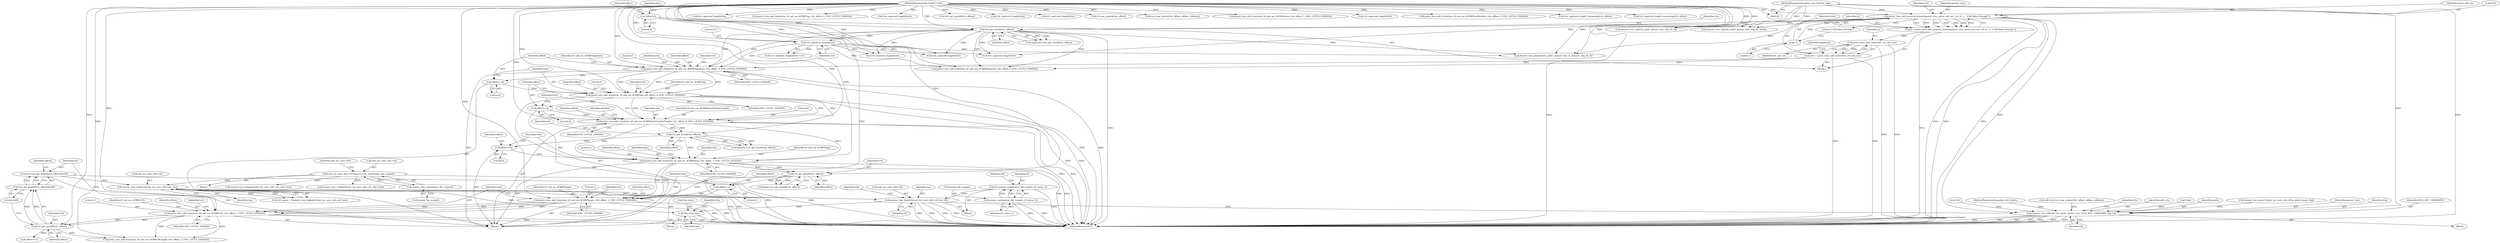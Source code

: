 digraph "0_wireshark_2cb5985bf47bdc8bea78d28483ed224abdd33dc6_1@pointer" {
"1000358" [label="(Call,wmem_tree_insert32(usb_ms_conv_info->itl, lun, itl))"];
"1000334" [label="(Call,wmem_tree_lookup32(usb_ms_conv_info->itl, lun))"];
"1000168" [label="(Call,usb_ms_conv_info->itl=wmem_tree_new(wmem_file_scope()))"];
"1000172" [label="(Call,wmem_tree_new(wmem_file_scope()))"];
"1000320" [label="(Call,lun=tvb_get_guint8(tvb, offset)&0x0f)"];
"1000322" [label="(Call,tvb_get_guint8(tvb, offset)&0x0f)"];
"1000323" [label="(Call,tvb_get_guint8(tvb, offset))"];
"1000313" [label="(Call,proto_tree_add_item(tree, hf_usb_ms_dCBWLUN, tvb, offset, 1, ENC_LITTLE_ENDIAN))"];
"1000306" [label="(Call,proto_tree_add_item(tree, hf_usb_ms_dCBWTarget, tvb, offset, 1, ENC_LITTLE_ENDIAN))"];
"1000291" [label="(Call,proto_tree_add_item(tree, hf_usb_ms_dCBWFlags, tvb, offset, 1, ENC_LITTLE_ENDIAN))"];
"1000276" [label="(Call,proto_tree_add_item(tree, hf_usb_ms_dCBWDataTransferLength, tvb, offset, 4, ENC_LITTLE_ENDIAN))"];
"1000266" [label="(Call,proto_tree_add_item(tree, hf_usb_ms_dCBWTag, tvb, offset, 4, ENC_LITTLE_ENDIAN))"];
"1000256" [label="(Call,proto_tree_add_item(tree, hf_usb_ms_dCBWSignature, tvb, offset, 4, ENC_LITTLE_ENDIAN))"];
"1000228" [label="(Call,tree = proto_item_add_subtree(ti, ett_usb_ms))"];
"1000230" [label="(Call,proto_item_add_subtree(ti, ett_usb_ms))"];
"1000218" [label="(Call,ti = proto_tree_add_protocol_format(parent_tree, proto_usb_ms, tvb, 0, -1, \"USB Mass Storage\"))"];
"1000220" [label="(Call,proto_tree_add_protocol_format(parent_tree, proto_usb_ms, tvb, 0, -1, \"USB Mass Storage\"))"];
"1000123" [label="(MethodParameterIn,proto_tree *parent_tree)"];
"1000121" [label="(MethodParameterIn,tvbuff_t *tvb)"];
"1000225" [label="(Call,-1)"];
"1000235" [label="(Call,tvb_get_letohl(tvb, offset))"];
"1000135" [label="(Call,offset=0)"];
"1000246" [label="(Call,tvb_reported_length(tvb))"];
"1000263" [label="(Call,offset+=4)"];
"1000273" [label="(Call,offset+=4)"];
"1000285" [label="(Call,tvb_get_letohl(tvb, offset))"];
"1000288" [label="(Call,offset+=4)"];
"1000300" [label="(Call,tvb_get_guint8(tvb, offset))"];
"1000303" [label="(Call,offset+=1)"];
"1000343" [label="(Call,itl=wmem_new(wmem_file_scope(), itl_nexus_t))"];
"1000345" [label="(Call,wmem_new(wmem_file_scope(), itl_nexus_t))"];
"1000384" [label="(Call,itlq->lun=lun)"];
"1000513" [label="(Call,dissect_scsi_cdb(cdb_tvb, pinfo, parent_tree, SCSI_DEV_UNKNOWN, itlq, itl))"];
"1000471" [label="(Call,proto_tree_add_item(tree, hf_usb_ms_dCBWCBLength, tvb, offset, 1, ENC_LITTLE_ENDIAN))"];
"1000312" [label="(Identifier,ENC_LITTLE_ENDIAN)"];
"1000246" [label="(Call,tvb_reported_length(tvb))"];
"1000248" [label="(Literal,31)"];
"1000292" [label="(Identifier,tree)"];
"1000296" [label="(Literal,1)"];
"1000232" [label="(Identifier,ett_usb_ms)"];
"1000681" [label="(Call,dissect_scsi_payload(tvb, pinfo, parent_tree, is_request, itlq, itl, 0))"];
"1000517" [label="(Identifier,SCSI_DEV_UNKNOWN)"];
"1000332" [label="(Call,(itl_nexus_t *)wmem_tree_lookup32(usb_ms_conv_info->itl, lun))"];
"1000257" [label="(Identifier,tree)"];
"1000298" [label="(Call,flags=tvb_get_guint8(tvb, offset))"];
"1000334" [label="(Call,wmem_tree_lookup32(usb_ms_conv_info->itl, lun))"];
"1000313" [label="(Call,proto_tree_add_item(tree, hf_usb_ms_dCBWLUN, tvb, offset, 1, ENC_LITTLE_ENDIAN))"];
"1000358" [label="(Call,wmem_tree_insert32(usb_ms_conv_info->itl, lun, itl))"];
"1000262" [label="(Identifier,ENC_LITTLE_ENDIAN)"];
"1000690" [label="(Call,tvb_captured_length(tvb))"];
"1000692" [label="(MethodReturn,RET)"];
"1000280" [label="(Identifier,offset)"];
"1000340" [label="(Call,!itl)"];
"1000309" [label="(Identifier,tvb)"];
"1000363" [label="(Identifier,itl)"];
"1000282" [label="(Identifier,ENC_LITTLE_ENDIAN)"];
"1000245" [label="(Call,tvb_reported_length(tvb)==31)"];
"1000263" [label="(Call,offset+=4)"];
"1000224" [label="(Literal,0)"];
"1000271" [label="(Literal,4)"];
"1000122" [label="(MethodParameterIn,packet_info *pinfo)"];
"1000547" [label="(Call,proto_tree_add_item(tree, hf_usb_ms_dCBWTag, tvb, offset, 4, ENC_LITTLE_ENDIAN))"];
"1000276" [label="(Call,proto_tree_add_item(tree, hf_usb_ms_dCBWDataTransferLength, tvb, offset, 4, ENC_LITTLE_ENDIAN))"];
"1000269" [label="(Identifier,tvb)"];
"1000620" [label="(Call,tvb_captured_length(tvb))"];
"1000268" [label="(Identifier,hf_usb_ms_dCBWTag)"];
"1000295" [label="(Identifier,offset)"];
"1000326" [label="(Literal,0x0f)"];
"1000136" [label="(Identifier,offset)"];
"1000284" [label="(Identifier,datalen)"];
"1000576" [label="(Call,tvb_get_guint8(tvb, offset))"];
"1000335" [label="(Call,usb_ms_conv_info->itl)"];
"1000595" [label="(Call,tvb_captured_length(tvb))"];
"1000176" [label="(Identifier,usb_ms_conv_info)"];
"1000344" [label="(Identifier,itl)"];
"1000342" [label="(Block,)"];
"1000223" [label="(Identifier,tvb)"];
"1000643" [label="(Call,tvb_captured_length(tvb))"];
"1000300" [label="(Call,tvb_get_guint8(tvb, offset))"];
"1000291" [label="(Call,proto_tree_add_item(tree, hf_usb_ms_dCBWFlags, tvb, offset, 1, ENC_LITTLE_ENDIAN))"];
"1000635" [label="(Call,dissect_scsi_rsp(tvb, pinfo, parent_tree, itlq, itl, 0x02))"];
"1000506" [label="(Call,cdb_tvb=tvb_new_subset(tvb, offset, cdblen, cdbrlen))"];
"1000225" [label="(Call,-1)"];
"1000359" [label="(Call,usb_ms_conv_info->itl)"];
"1000362" [label="(Identifier,lun)"];
"1000277" [label="(Identifier,tree)"];
"1000260" [label="(Identifier,offset)"];
"1000235" [label="(Call,tvb_get_letohl(tvb, offset))"];
"1000481" [label="(Call,tvb_get_guint8(tvb, offset))"];
"1000532" [label="(Call,tvb_reported_length(tvb))"];
"1000508" [label="(Call,tvb_new_subset(tvb, offset, cdblen, cdbrlen))"];
"1000287" [label="(Identifier,offset)"];
"1000125" [label="(Block,)"];
"1000305" [label="(Literal,1)"];
"1000519" [label="(Identifier,itl)"];
"1000237" [label="(Identifier,offset)"];
"1000279" [label="(Identifier,tvb)"];
"1000221" [label="(Identifier,parent_tree)"];
"1000567" [label="(Call,proto_tree_add_item(tree, hf_usb_ms_dCSWStatus, tvb, offset, 1, ENC_LITTLE_ENDIAN))"];
"1000135" [label="(Call,offset=0)"];
"1000522" [label="(Identifier,tvb)"];
"1000273" [label="(Call,offset+=4)"];
"1000230" [label="(Call,proto_item_add_subtree(ti, ett_usb_ms))"];
"1000346" [label="(Call,wmem_file_scope())"];
"1000608" [label="(Call,wmem_tree_lookup32(usb_ms_conv_info->itl, itlq->lun))"];
"1000307" [label="(Identifier,tree)"];
"1000310" [label="(Identifier,offset)"];
"1000537" [label="(Call,proto_tree_add_item(tree, hf_usb_ms_dCSWSignature, tvb, offset, 4, ENC_LITTLE_ENDIAN))"];
"1000220" [label="(Call,proto_tree_add_protocol_format(parent_tree, proto_usb_ms, tvb, 0, -1, \"USB Mass Storage\"))"];
"1000249" [label="(Block,)"];
"1000388" [label="(Identifier,lun)"];
"1000303" [label="(Call,offset+=1)"];
"1000289" [label="(Identifier,offset)"];
"1000320" [label="(Call,lun=tvb_get_guint8(tvb, offset)&0x0f)"];
"1000299" [label="(Identifier,flags)"];
"1000302" [label="(Identifier,offset)"];
"1000626" [label="(Call,dissect_scsi_rsp(tvb, pinfo, parent_tree, itlq, itl, 0))"];
"1000226" [label="(Literal,1)"];
"1000236" [label="(Identifier,tvb)"];
"1000290" [label="(Literal,4)"];
"1000286" [label="(Identifier,tvb)"];
"1000267" [label="(Identifier,tree)"];
"1000385" [label="(Call,itlq->lun)"];
"1000391" [label="(Identifier,itlq)"];
"1000521" [label="(Call,tvb_captured_length(tvb))"];
"1000270" [label="(Identifier,offset)"];
"1000218" [label="(Call,ti = proto_tree_add_protocol_format(parent_tree, proto_usb_ms, tvb, 0, -1, \"USB Mass Storage\"))"];
"1000173" [label="(Call,wmem_file_scope())"];
"1000384" [label="(Call,itlq->lun=lun)"];
"1000328" [label="(Identifier,offset)"];
"1000123" [label="(MethodParameterIn,proto_tree *parent_tree)"];
"1000557" [label="(Call,proto_tree_add_item(tree, hf_usb_ms_dCSWDataResidue, tvb, offset, 4, ENC_LITTLE_ENDIAN))"];
"1000219" [label="(Identifier,ti)"];
"1000316" [label="(Identifier,tvb)"];
"1000661" [label="(Call,tvb_captured_length(tvb))"];
"1000137" [label="(Literal,0)"];
"1000505" [label="(Block,)"];
"1000297" [label="(Identifier,ENC_LITTLE_ENDIAN)"];
"1000347" [label="(Identifier,itl_nexus_t)"];
"1000285" [label="(Call,tvb_get_letohl(tvb, offset))"];
"1000229" [label="(Identifier,tree)"];
"1000222" [label="(Identifier,proto_usb_ms)"];
"1000301" [label="(Identifier,tvb)"];
"1000315" [label="(Identifier,hf_usb_ms_dCBWLUN)"];
"1000256" [label="(Call,proto_tree_add_item(tree, hf_usb_ms_dCBWSignature, tvb, offset, 4, ENC_LITTLE_ENDIAN))"];
"1000231" [label="(Identifier,ti)"];
"1000234" [label="(Identifier,signature)"];
"1000345" [label="(Call,wmem_new(wmem_file_scope(), itl_nexus_t))"];
"1000350" [label="(Identifier,itl)"];
"1000306" [label="(Call,proto_tree_add_item(tree, hf_usb_ms_dCBWTarget, tvb, offset, 1, ENC_LITTLE_ENDIAN))"];
"1000514" [label="(Identifier,cdb_tvb)"];
"1000259" [label="(Identifier,tvb)"];
"1000317" [label="(Identifier,offset)"];
"1000321" [label="(Identifier,lun)"];
"1000121" [label="(MethodParameterIn,tvbuff_t *tvb)"];
"1000376" [label="(Call,!itlq)"];
"1000365" [label="(Identifier,itlq)"];
"1000343" [label="(Call,itl=wmem_new(wmem_file_scope(), itl_nexus_t))"];
"1000494" [label="(Call,tvb_captured_length_remaining(tvb, offset))"];
"1000378" [label="(Block,)"];
"1000275" [label="(Literal,4)"];
"1000169" [label="(Call,usb_ms_conv_info->itl)"];
"1000283" [label="(Call,datalen=tvb_get_letohl(tvb, offset))"];
"1000264" [label="(Identifier,offset)"];
"1000515" [label="(Identifier,pinfo)"];
"1000327" [label="(Call,offset+=1)"];
"1000513" [label="(Call,dissect_scsi_cdb(cdb_tvb, pinfo, parent_tree, SCSI_DEV_UNKNOWN, itlq, itl))"];
"1000258" [label="(Identifier,hf_usb_ms_dCBWSignature)"];
"1000278" [label="(Identifier,hf_usb_ms_dCBWDataTransferLength)"];
"1000233" [label="(Call,signature=tvb_get_letohl(tvb, offset))"];
"1000318" [label="(Literal,1)"];
"1000319" [label="(Identifier,ENC_LITTLE_ENDIAN)"];
"1000667" [label="(Call,wmem_tree_lookup32(usb_ms_conv_info->itl, itlq->lun))"];
"1000314" [label="(Identifier,tree)"];
"1000463" [label="(Call,wmem_tree_insert32(usb_ms_conv_info->itlq, pinfo->num, itlq))"];
"1000324" [label="(Identifier,tvb)"];
"1000323" [label="(Call,tvb_get_guint8(tvb, offset))"];
"1000162" [label="(Block,)"];
"1000325" [label="(Identifier,offset)"];
"1000143" [label="(Identifier,data)"];
"1000172" [label="(Call,wmem_tree_new(wmem_file_scope()))"];
"1000679" [label="(Call,tvb_captured_length(tvb))"];
"1000322" [label="(Call,tvb_get_guint8(tvb, offset)&0x0f)"];
"1000338" [label="(Identifier,lun)"];
"1000265" [label="(Literal,4)"];
"1000294" [label="(Identifier,tvb)"];
"1000274" [label="(Identifier,offset)"];
"1000227" [label="(Literal,\"USB Mass Storage\")"];
"1000293" [label="(Identifier,hf_usb_ms_dCBWFlags)"];
"1000288" [label="(Call,offset+=4)"];
"1000228" [label="(Call,tree = proto_item_add_subtree(ti, ett_usb_ms))"];
"1000308" [label="(Identifier,hf_usb_ms_dCBWTarget)"];
"1000500" [label="(Call,tvb_captured_length_remaining(tvb, offset))"];
"1000168" [label="(Call,usb_ms_conv_info->itl=wmem_tree_new(wmem_file_scope()))"];
"1000304" [label="(Identifier,offset)"];
"1000261" [label="(Literal,4)"];
"1000516" [label="(Identifier,parent_tree)"];
"1000518" [label="(Identifier,itlq)"];
"1000272" [label="(Identifier,ENC_LITTLE_ENDIAN)"];
"1000266" [label="(Call,proto_tree_add_item(tree, hf_usb_ms_dCBWTag, tvb, offset, 4, ENC_LITTLE_ENDIAN))"];
"1000247" [label="(Identifier,tvb)"];
"1000311" [label="(Literal,1)"];
"1000281" [label="(Literal,4)"];
"1000358" -> "1000342"  [label="AST: "];
"1000358" -> "1000363"  [label="CFG: "];
"1000359" -> "1000358"  [label="AST: "];
"1000362" -> "1000358"  [label="AST: "];
"1000363" -> "1000358"  [label="AST: "];
"1000365" -> "1000358"  [label="CFG: "];
"1000358" -> "1000692"  [label="DDG: "];
"1000358" -> "1000692"  [label="DDG: "];
"1000358" -> "1000692"  [label="DDG: "];
"1000358" -> "1000692"  [label="DDG: "];
"1000334" -> "1000358"  [label="DDG: "];
"1000334" -> "1000358"  [label="DDG: "];
"1000343" -> "1000358"  [label="DDG: "];
"1000358" -> "1000384"  [label="DDG: "];
"1000358" -> "1000513"  [label="DDG: "];
"1000334" -> "1000332"  [label="AST: "];
"1000334" -> "1000338"  [label="CFG: "];
"1000335" -> "1000334"  [label="AST: "];
"1000338" -> "1000334"  [label="AST: "];
"1000332" -> "1000334"  [label="CFG: "];
"1000334" -> "1000692"  [label="DDG: "];
"1000334" -> "1000692"  [label="DDG: "];
"1000334" -> "1000332"  [label="DDG: "];
"1000334" -> "1000332"  [label="DDG: "];
"1000168" -> "1000334"  [label="DDG: "];
"1000320" -> "1000334"  [label="DDG: "];
"1000334" -> "1000384"  [label="DDG: "];
"1000168" -> "1000162"  [label="AST: "];
"1000168" -> "1000172"  [label="CFG: "];
"1000169" -> "1000168"  [label="AST: "];
"1000172" -> "1000168"  [label="AST: "];
"1000176" -> "1000168"  [label="CFG: "];
"1000168" -> "1000692"  [label="DDG: "];
"1000172" -> "1000168"  [label="DDG: "];
"1000168" -> "1000608"  [label="DDG: "];
"1000168" -> "1000667"  [label="DDG: "];
"1000172" -> "1000173"  [label="CFG: "];
"1000173" -> "1000172"  [label="AST: "];
"1000320" -> "1000249"  [label="AST: "];
"1000320" -> "1000322"  [label="CFG: "];
"1000321" -> "1000320"  [label="AST: "];
"1000322" -> "1000320"  [label="AST: "];
"1000328" -> "1000320"  [label="CFG: "];
"1000320" -> "1000692"  [label="DDG: "];
"1000322" -> "1000320"  [label="DDG: "];
"1000322" -> "1000320"  [label="DDG: "];
"1000322" -> "1000326"  [label="CFG: "];
"1000323" -> "1000322"  [label="AST: "];
"1000326" -> "1000322"  [label="AST: "];
"1000323" -> "1000322"  [label="DDG: "];
"1000323" -> "1000322"  [label="DDG: "];
"1000323" -> "1000325"  [label="CFG: "];
"1000324" -> "1000323"  [label="AST: "];
"1000325" -> "1000323"  [label="AST: "];
"1000326" -> "1000323"  [label="CFG: "];
"1000313" -> "1000323"  [label="DDG: "];
"1000313" -> "1000323"  [label="DDG: "];
"1000121" -> "1000323"  [label="DDG: "];
"1000323" -> "1000327"  [label="DDG: "];
"1000323" -> "1000471"  [label="DDG: "];
"1000313" -> "1000249"  [label="AST: "];
"1000313" -> "1000319"  [label="CFG: "];
"1000314" -> "1000313"  [label="AST: "];
"1000315" -> "1000313"  [label="AST: "];
"1000316" -> "1000313"  [label="AST: "];
"1000317" -> "1000313"  [label="AST: "];
"1000318" -> "1000313"  [label="AST: "];
"1000319" -> "1000313"  [label="AST: "];
"1000321" -> "1000313"  [label="CFG: "];
"1000313" -> "1000692"  [label="DDG: "];
"1000313" -> "1000692"  [label="DDG: "];
"1000306" -> "1000313"  [label="DDG: "];
"1000306" -> "1000313"  [label="DDG: "];
"1000306" -> "1000313"  [label="DDG: "];
"1000306" -> "1000313"  [label="DDG: "];
"1000121" -> "1000313"  [label="DDG: "];
"1000313" -> "1000471"  [label="DDG: "];
"1000313" -> "1000471"  [label="DDG: "];
"1000306" -> "1000249"  [label="AST: "];
"1000306" -> "1000312"  [label="CFG: "];
"1000307" -> "1000306"  [label="AST: "];
"1000308" -> "1000306"  [label="AST: "];
"1000309" -> "1000306"  [label="AST: "];
"1000310" -> "1000306"  [label="AST: "];
"1000311" -> "1000306"  [label="AST: "];
"1000312" -> "1000306"  [label="AST: "];
"1000314" -> "1000306"  [label="CFG: "];
"1000306" -> "1000692"  [label="DDG: "];
"1000306" -> "1000692"  [label="DDG: "];
"1000291" -> "1000306"  [label="DDG: "];
"1000291" -> "1000306"  [label="DDG: "];
"1000300" -> "1000306"  [label="DDG: "];
"1000121" -> "1000306"  [label="DDG: "];
"1000303" -> "1000306"  [label="DDG: "];
"1000291" -> "1000249"  [label="AST: "];
"1000291" -> "1000297"  [label="CFG: "];
"1000292" -> "1000291"  [label="AST: "];
"1000293" -> "1000291"  [label="AST: "];
"1000294" -> "1000291"  [label="AST: "];
"1000295" -> "1000291"  [label="AST: "];
"1000296" -> "1000291"  [label="AST: "];
"1000297" -> "1000291"  [label="AST: "];
"1000299" -> "1000291"  [label="CFG: "];
"1000291" -> "1000692"  [label="DDG: "];
"1000291" -> "1000692"  [label="DDG: "];
"1000276" -> "1000291"  [label="DDG: "];
"1000276" -> "1000291"  [label="DDG: "];
"1000285" -> "1000291"  [label="DDG: "];
"1000121" -> "1000291"  [label="DDG: "];
"1000288" -> "1000291"  [label="DDG: "];
"1000291" -> "1000300"  [label="DDG: "];
"1000291" -> "1000300"  [label="DDG: "];
"1000276" -> "1000249"  [label="AST: "];
"1000276" -> "1000282"  [label="CFG: "];
"1000277" -> "1000276"  [label="AST: "];
"1000278" -> "1000276"  [label="AST: "];
"1000279" -> "1000276"  [label="AST: "];
"1000280" -> "1000276"  [label="AST: "];
"1000281" -> "1000276"  [label="AST: "];
"1000282" -> "1000276"  [label="AST: "];
"1000284" -> "1000276"  [label="CFG: "];
"1000276" -> "1000692"  [label="DDG: "];
"1000276" -> "1000692"  [label="DDG: "];
"1000266" -> "1000276"  [label="DDG: "];
"1000266" -> "1000276"  [label="DDG: "];
"1000266" -> "1000276"  [label="DDG: "];
"1000121" -> "1000276"  [label="DDG: "];
"1000273" -> "1000276"  [label="DDG: "];
"1000276" -> "1000285"  [label="DDG: "];
"1000276" -> "1000285"  [label="DDG: "];
"1000266" -> "1000249"  [label="AST: "];
"1000266" -> "1000272"  [label="CFG: "];
"1000267" -> "1000266"  [label="AST: "];
"1000268" -> "1000266"  [label="AST: "];
"1000269" -> "1000266"  [label="AST: "];
"1000270" -> "1000266"  [label="AST: "];
"1000271" -> "1000266"  [label="AST: "];
"1000272" -> "1000266"  [label="AST: "];
"1000274" -> "1000266"  [label="CFG: "];
"1000266" -> "1000692"  [label="DDG: "];
"1000266" -> "1000692"  [label="DDG: "];
"1000256" -> "1000266"  [label="DDG: "];
"1000256" -> "1000266"  [label="DDG: "];
"1000256" -> "1000266"  [label="DDG: "];
"1000121" -> "1000266"  [label="DDG: "];
"1000263" -> "1000266"  [label="DDG: "];
"1000266" -> "1000273"  [label="DDG: "];
"1000256" -> "1000249"  [label="AST: "];
"1000256" -> "1000262"  [label="CFG: "];
"1000257" -> "1000256"  [label="AST: "];
"1000258" -> "1000256"  [label="AST: "];
"1000259" -> "1000256"  [label="AST: "];
"1000260" -> "1000256"  [label="AST: "];
"1000261" -> "1000256"  [label="AST: "];
"1000262" -> "1000256"  [label="AST: "];
"1000264" -> "1000256"  [label="CFG: "];
"1000256" -> "1000692"  [label="DDG: "];
"1000256" -> "1000692"  [label="DDG: "];
"1000228" -> "1000256"  [label="DDG: "];
"1000235" -> "1000256"  [label="DDG: "];
"1000235" -> "1000256"  [label="DDG: "];
"1000246" -> "1000256"  [label="DDG: "];
"1000121" -> "1000256"  [label="DDG: "];
"1000256" -> "1000263"  [label="DDG: "];
"1000228" -> "1000125"  [label="AST: "];
"1000228" -> "1000230"  [label="CFG: "];
"1000229" -> "1000228"  [label="AST: "];
"1000230" -> "1000228"  [label="AST: "];
"1000234" -> "1000228"  [label="CFG: "];
"1000228" -> "1000692"  [label="DDG: "];
"1000228" -> "1000692"  [label="DDG: "];
"1000230" -> "1000228"  [label="DDG: "];
"1000230" -> "1000228"  [label="DDG: "];
"1000228" -> "1000537"  [label="DDG: "];
"1000230" -> "1000232"  [label="CFG: "];
"1000231" -> "1000230"  [label="AST: "];
"1000232" -> "1000230"  [label="AST: "];
"1000230" -> "1000692"  [label="DDG: "];
"1000230" -> "1000692"  [label="DDG: "];
"1000218" -> "1000230"  [label="DDG: "];
"1000218" -> "1000125"  [label="AST: "];
"1000218" -> "1000220"  [label="CFG: "];
"1000219" -> "1000218"  [label="AST: "];
"1000220" -> "1000218"  [label="AST: "];
"1000229" -> "1000218"  [label="CFG: "];
"1000218" -> "1000692"  [label="DDG: "];
"1000220" -> "1000218"  [label="DDG: "];
"1000220" -> "1000218"  [label="DDG: "];
"1000220" -> "1000218"  [label="DDG: "];
"1000220" -> "1000218"  [label="DDG: "];
"1000220" -> "1000218"  [label="DDG: "];
"1000220" -> "1000218"  [label="DDG: "];
"1000220" -> "1000227"  [label="CFG: "];
"1000221" -> "1000220"  [label="AST: "];
"1000222" -> "1000220"  [label="AST: "];
"1000223" -> "1000220"  [label="AST: "];
"1000224" -> "1000220"  [label="AST: "];
"1000225" -> "1000220"  [label="AST: "];
"1000227" -> "1000220"  [label="AST: "];
"1000220" -> "1000692"  [label="DDG: "];
"1000220" -> "1000692"  [label="DDG: "];
"1000220" -> "1000692"  [label="DDG: "];
"1000123" -> "1000220"  [label="DDG: "];
"1000121" -> "1000220"  [label="DDG: "];
"1000225" -> "1000220"  [label="DDG: "];
"1000220" -> "1000235"  [label="DDG: "];
"1000220" -> "1000513"  [label="DDG: "];
"1000220" -> "1000626"  [label="DDG: "];
"1000220" -> "1000635"  [label="DDG: "];
"1000220" -> "1000681"  [label="DDG: "];
"1000123" -> "1000120"  [label="AST: "];
"1000123" -> "1000692"  [label="DDG: "];
"1000123" -> "1000513"  [label="DDG: "];
"1000123" -> "1000626"  [label="DDG: "];
"1000123" -> "1000635"  [label="DDG: "];
"1000123" -> "1000681"  [label="DDG: "];
"1000121" -> "1000120"  [label="AST: "];
"1000121" -> "1000692"  [label="DDG: "];
"1000121" -> "1000235"  [label="DDG: "];
"1000121" -> "1000246"  [label="DDG: "];
"1000121" -> "1000285"  [label="DDG: "];
"1000121" -> "1000300"  [label="DDG: "];
"1000121" -> "1000471"  [label="DDG: "];
"1000121" -> "1000481"  [label="DDG: "];
"1000121" -> "1000494"  [label="DDG: "];
"1000121" -> "1000500"  [label="DDG: "];
"1000121" -> "1000508"  [label="DDG: "];
"1000121" -> "1000521"  [label="DDG: "];
"1000121" -> "1000532"  [label="DDG: "];
"1000121" -> "1000537"  [label="DDG: "];
"1000121" -> "1000547"  [label="DDG: "];
"1000121" -> "1000557"  [label="DDG: "];
"1000121" -> "1000567"  [label="DDG: "];
"1000121" -> "1000576"  [label="DDG: "];
"1000121" -> "1000595"  [label="DDG: "];
"1000121" -> "1000620"  [label="DDG: "];
"1000121" -> "1000626"  [label="DDG: "];
"1000121" -> "1000635"  [label="DDG: "];
"1000121" -> "1000643"  [label="DDG: "];
"1000121" -> "1000661"  [label="DDG: "];
"1000121" -> "1000679"  [label="DDG: "];
"1000121" -> "1000681"  [label="DDG: "];
"1000121" -> "1000690"  [label="DDG: "];
"1000225" -> "1000226"  [label="CFG: "];
"1000226" -> "1000225"  [label="AST: "];
"1000227" -> "1000225"  [label="CFG: "];
"1000235" -> "1000233"  [label="AST: "];
"1000235" -> "1000237"  [label="CFG: "];
"1000236" -> "1000235"  [label="AST: "];
"1000237" -> "1000235"  [label="AST: "];
"1000233" -> "1000235"  [label="CFG: "];
"1000235" -> "1000692"  [label="DDG: "];
"1000235" -> "1000233"  [label="DDG: "];
"1000235" -> "1000233"  [label="DDG: "];
"1000135" -> "1000235"  [label="DDG: "];
"1000235" -> "1000246"  [label="DDG: "];
"1000235" -> "1000532"  [label="DDG: "];
"1000235" -> "1000537"  [label="DDG: "];
"1000235" -> "1000537"  [label="DDG: "];
"1000235" -> "1000661"  [label="DDG: "];
"1000235" -> "1000679"  [label="DDG: "];
"1000235" -> "1000681"  [label="DDG: "];
"1000135" -> "1000125"  [label="AST: "];
"1000135" -> "1000137"  [label="CFG: "];
"1000136" -> "1000135"  [label="AST: "];
"1000137" -> "1000135"  [label="AST: "];
"1000143" -> "1000135"  [label="CFG: "];
"1000135" -> "1000692"  [label="DDG: "];
"1000246" -> "1000245"  [label="AST: "];
"1000246" -> "1000247"  [label="CFG: "];
"1000247" -> "1000246"  [label="AST: "];
"1000248" -> "1000246"  [label="CFG: "];
"1000246" -> "1000245"  [label="DDG: "];
"1000246" -> "1000532"  [label="DDG: "];
"1000246" -> "1000537"  [label="DDG: "];
"1000246" -> "1000661"  [label="DDG: "];
"1000246" -> "1000679"  [label="DDG: "];
"1000246" -> "1000681"  [label="DDG: "];
"1000263" -> "1000249"  [label="AST: "];
"1000263" -> "1000265"  [label="CFG: "];
"1000264" -> "1000263"  [label="AST: "];
"1000265" -> "1000263"  [label="AST: "];
"1000267" -> "1000263"  [label="CFG: "];
"1000273" -> "1000249"  [label="AST: "];
"1000273" -> "1000275"  [label="CFG: "];
"1000274" -> "1000273"  [label="AST: "];
"1000275" -> "1000273"  [label="AST: "];
"1000277" -> "1000273"  [label="CFG: "];
"1000285" -> "1000283"  [label="AST: "];
"1000285" -> "1000287"  [label="CFG: "];
"1000286" -> "1000285"  [label="AST: "];
"1000287" -> "1000285"  [label="AST: "];
"1000283" -> "1000285"  [label="CFG: "];
"1000285" -> "1000283"  [label="DDG: "];
"1000285" -> "1000283"  [label="DDG: "];
"1000285" -> "1000288"  [label="DDG: "];
"1000288" -> "1000249"  [label="AST: "];
"1000288" -> "1000290"  [label="CFG: "];
"1000289" -> "1000288"  [label="AST: "];
"1000290" -> "1000288"  [label="AST: "];
"1000292" -> "1000288"  [label="CFG: "];
"1000300" -> "1000298"  [label="AST: "];
"1000300" -> "1000302"  [label="CFG: "];
"1000301" -> "1000300"  [label="AST: "];
"1000302" -> "1000300"  [label="AST: "];
"1000298" -> "1000300"  [label="CFG: "];
"1000300" -> "1000298"  [label="DDG: "];
"1000300" -> "1000298"  [label="DDG: "];
"1000300" -> "1000303"  [label="DDG: "];
"1000303" -> "1000249"  [label="AST: "];
"1000303" -> "1000305"  [label="CFG: "];
"1000304" -> "1000303"  [label="AST: "];
"1000305" -> "1000303"  [label="AST: "];
"1000307" -> "1000303"  [label="CFG: "];
"1000343" -> "1000342"  [label="AST: "];
"1000343" -> "1000345"  [label="CFG: "];
"1000344" -> "1000343"  [label="AST: "];
"1000345" -> "1000343"  [label="AST: "];
"1000350" -> "1000343"  [label="CFG: "];
"1000343" -> "1000692"  [label="DDG: "];
"1000345" -> "1000343"  [label="DDG: "];
"1000345" -> "1000343"  [label="DDG: "];
"1000345" -> "1000347"  [label="CFG: "];
"1000346" -> "1000345"  [label="AST: "];
"1000347" -> "1000345"  [label="AST: "];
"1000345" -> "1000692"  [label="DDG: "];
"1000345" -> "1000692"  [label="DDG: "];
"1000384" -> "1000378"  [label="AST: "];
"1000384" -> "1000388"  [label="CFG: "];
"1000385" -> "1000384"  [label="AST: "];
"1000388" -> "1000384"  [label="AST: "];
"1000391" -> "1000384"  [label="CFG: "];
"1000384" -> "1000692"  [label="DDG: "];
"1000384" -> "1000692"  [label="DDG: "];
"1000513" -> "1000505"  [label="AST: "];
"1000513" -> "1000519"  [label="CFG: "];
"1000514" -> "1000513"  [label="AST: "];
"1000515" -> "1000513"  [label="AST: "];
"1000516" -> "1000513"  [label="AST: "];
"1000517" -> "1000513"  [label="AST: "];
"1000518" -> "1000513"  [label="AST: "];
"1000519" -> "1000513"  [label="AST: "];
"1000522" -> "1000513"  [label="CFG: "];
"1000513" -> "1000692"  [label="DDG: "];
"1000513" -> "1000692"  [label="DDG: "];
"1000513" -> "1000692"  [label="DDG: "];
"1000513" -> "1000692"  [label="DDG: "];
"1000513" -> "1000692"  [label="DDG: "];
"1000513" -> "1000692"  [label="DDG: "];
"1000513" -> "1000692"  [label="DDG: "];
"1000506" -> "1000513"  [label="DDG: "];
"1000122" -> "1000513"  [label="DDG: "];
"1000376" -> "1000513"  [label="DDG: "];
"1000463" -> "1000513"  [label="DDG: "];
"1000340" -> "1000513"  [label="DDG: "];
}
